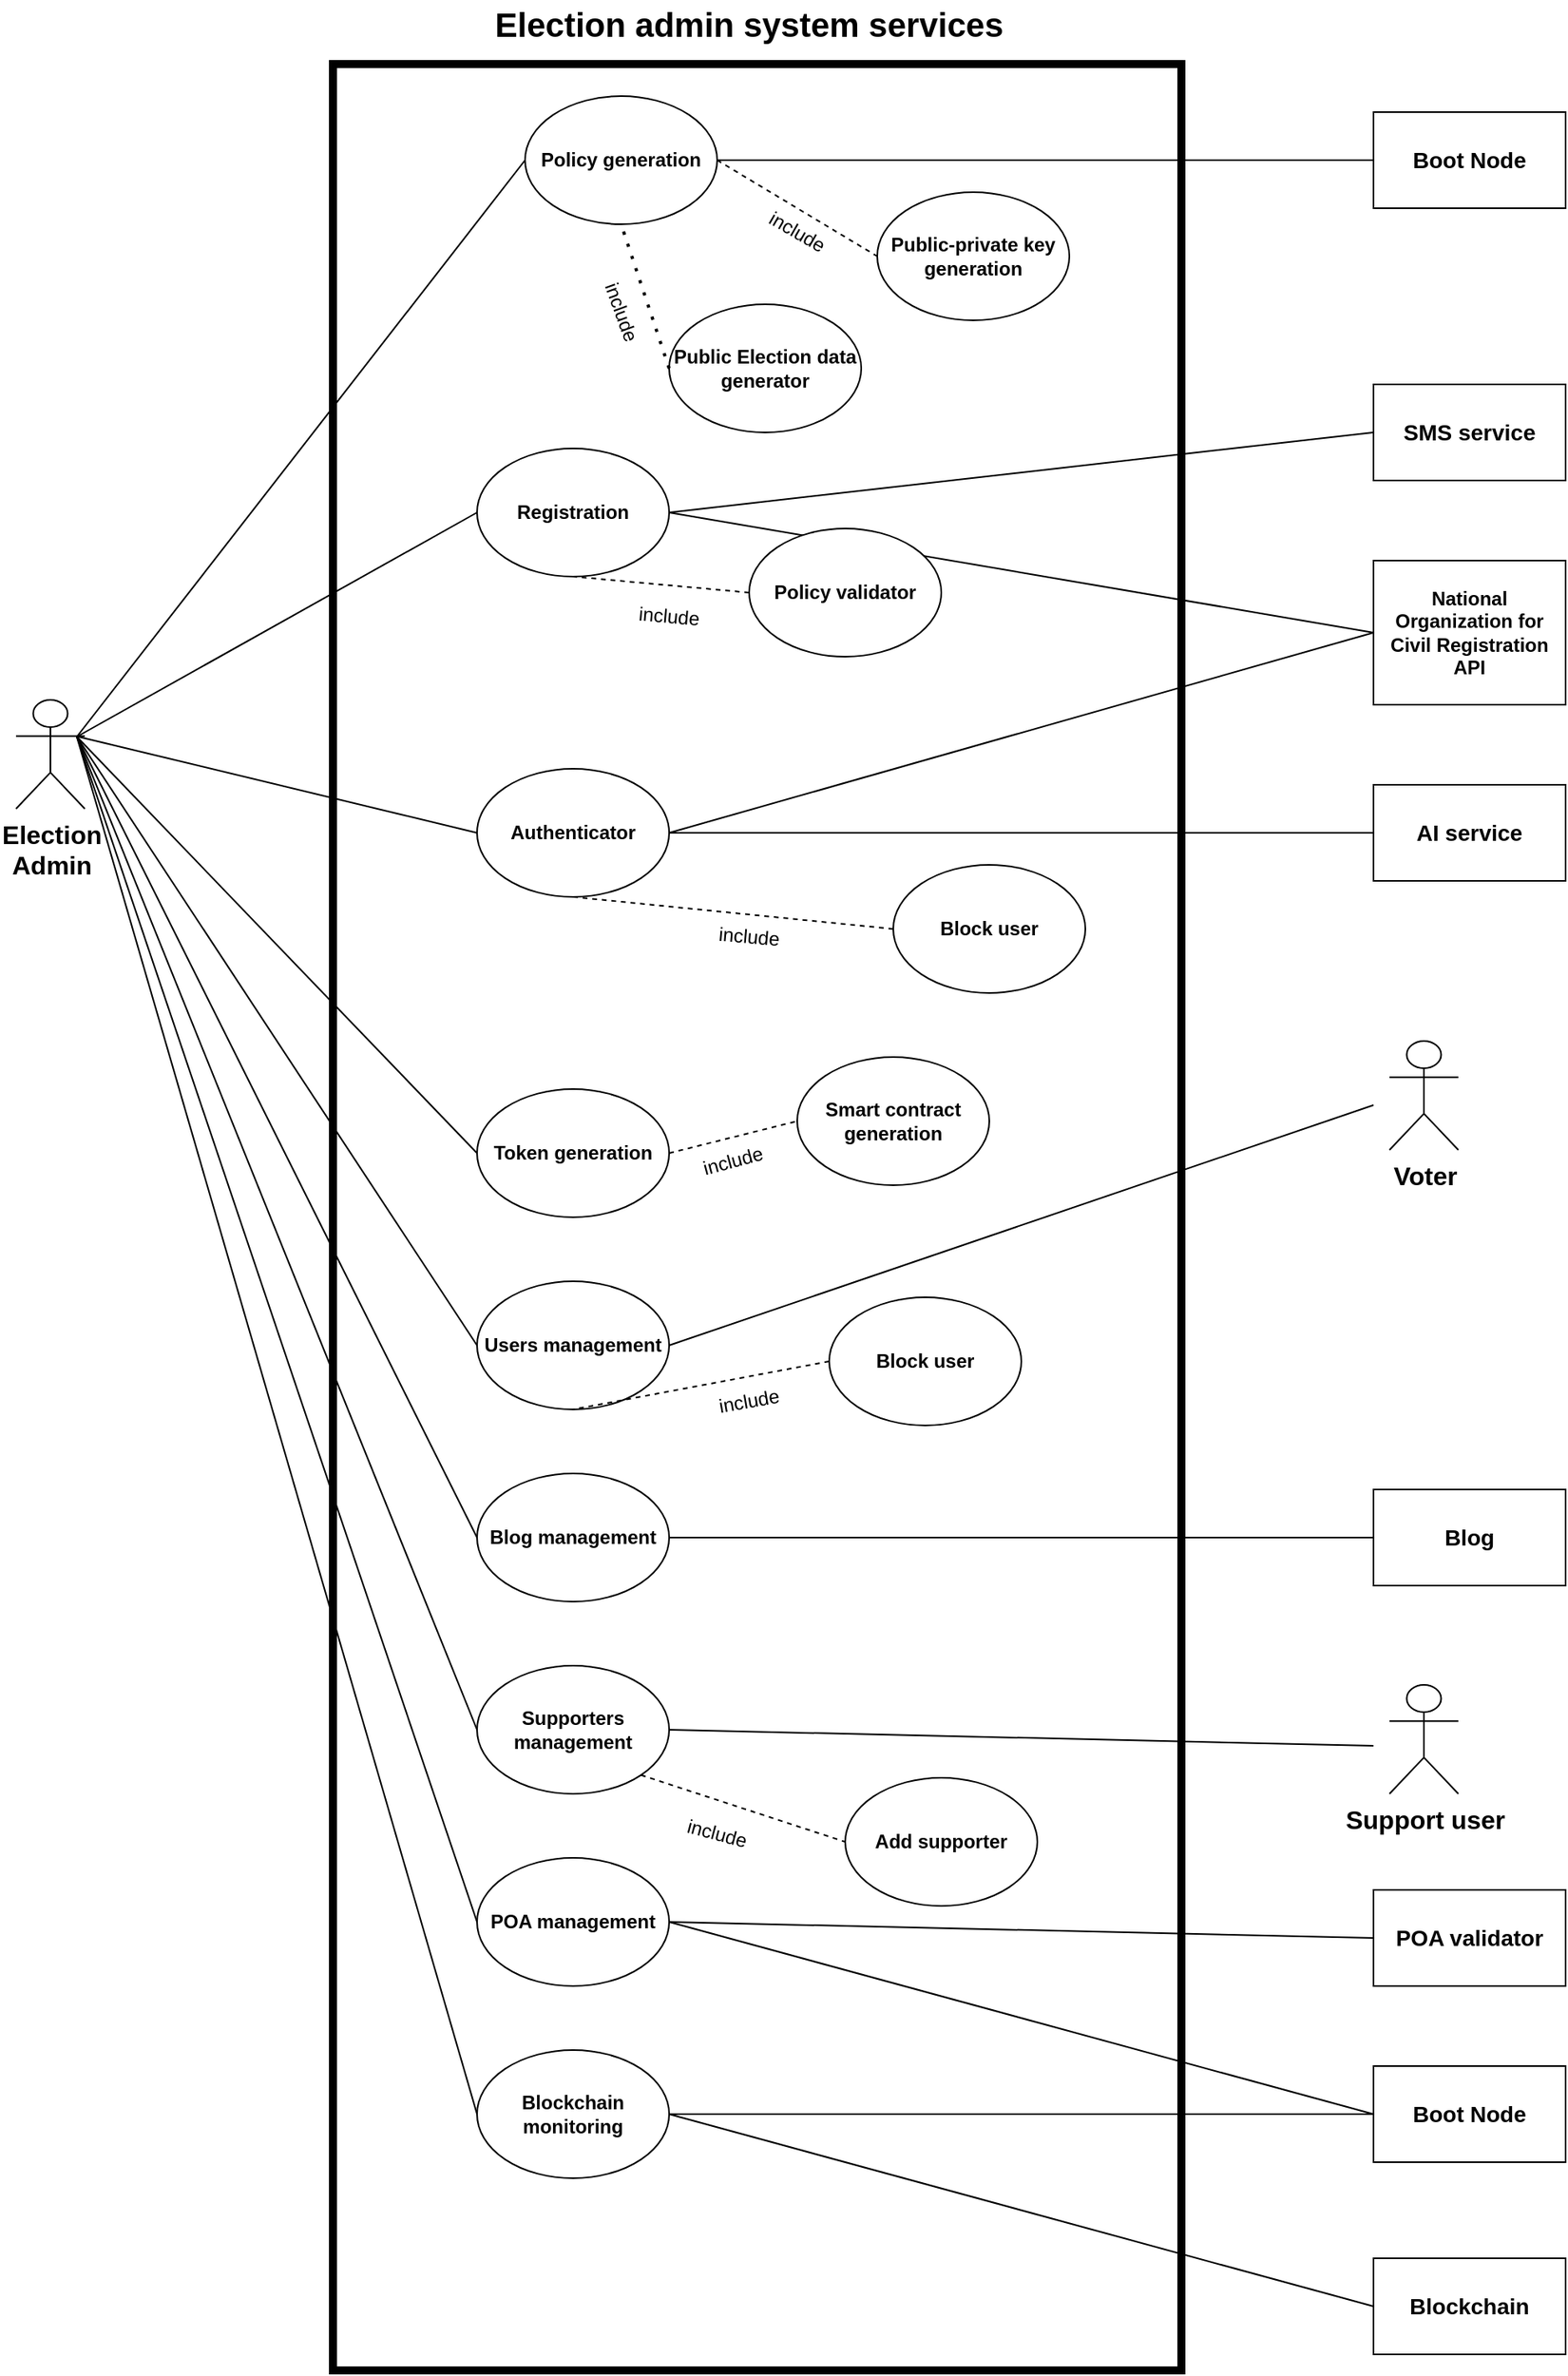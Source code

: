 <mxfile version="25.0.1">
  <diagram name="Page-1" id="ATfXu8jkNSImCt0j8Cfg">
    <mxGraphModel dx="1173" dy="1795" grid="1" gridSize="10" guides="1" tooltips="1" connect="1" arrows="1" fold="1" page="1" pageScale="1" pageWidth="850" pageHeight="1100" math="0" shadow="0">
      <root>
        <mxCell id="0" />
        <mxCell id="1" parent="0" />
        <mxCell id="P-7HhU2dx_47wgBdvO1a-7" value="" style="rounded=0;whiteSpace=wrap;html=1;fillColor=none;strokeWidth=5;" parent="1" vertex="1">
          <mxGeometry x="230" y="-40" width="530" height="1440" as="geometry" />
        </mxCell>
        <mxCell id="1GnM5Je0mjcqMMnKxtjH-3" value="&lt;b&gt;Registration&lt;/b&gt;" style="ellipse;whiteSpace=wrap;html=1;" parent="1" vertex="1">
          <mxGeometry x="320" y="200" width="120" height="80" as="geometry" />
        </mxCell>
        <mxCell id="1GnM5Je0mjcqMMnKxtjH-4" value="&lt;b&gt;Authenticator&lt;/b&gt;" style="ellipse;whiteSpace=wrap;html=1;" parent="1" vertex="1">
          <mxGeometry x="320" y="400" width="120" height="80" as="geometry" />
        </mxCell>
        <mxCell id="1GnM5Je0mjcqMMnKxtjH-8" value="" style="endArrow=none;html=1;rounded=0;entryX=0;entryY=0.5;entryDx=0;entryDy=0;" parent="1" target="1GnM5Je0mjcqMMnKxtjH-3" edge="1">
          <mxGeometry width="50" height="50" relative="1" as="geometry">
            <mxPoint x="70" y="380" as="sourcePoint" />
            <mxPoint x="210" y="360" as="targetPoint" />
          </mxGeometry>
        </mxCell>
        <mxCell id="1GnM5Je0mjcqMMnKxtjH-11" value="" style="endArrow=none;html=1;rounded=0;entryX=0;entryY=0.5;entryDx=0;entryDy=0;" parent="1" target="1GnM5Je0mjcqMMnKxtjH-4" edge="1">
          <mxGeometry width="50" height="50" relative="1" as="geometry">
            <mxPoint x="71" y="380" as="sourcePoint" />
            <mxPoint x="190" y="460" as="targetPoint" />
          </mxGeometry>
        </mxCell>
        <mxCell id="P-7HhU2dx_47wgBdvO1a-6" value="&lt;span style=&quot;font-size: 16px;&quot;&gt;&lt;b&gt;Voter&lt;/b&gt;&lt;/span&gt;" style="shape=umlActor;verticalLabelPosition=bottom;verticalAlign=top;html=1;outlineConnect=0;" parent="1" vertex="1">
          <mxGeometry x="890" y="570" width="43" height="68" as="geometry" />
        </mxCell>
        <mxCell id="P-7HhU2dx_47wgBdvO1a-10" value="&lt;b&gt;&lt;font style=&quot;font-size: 21px;&quot;&gt;Election admin system services&lt;/font&gt;&lt;/b&gt;" style="text;html=1;align=center;verticalAlign=middle;whiteSpace=wrap;rounded=0;" parent="1" vertex="1">
          <mxGeometry x="230" y="-80" width="520" height="30" as="geometry" />
        </mxCell>
        <mxCell id="P-7HhU2dx_47wgBdvO1a-23" value="&lt;span class=&quot;fontstyle0&quot;&gt;&lt;b&gt;&lt;font style=&quot;font-size: 14px;&quot;&gt;SMS service&lt;/font&gt;&lt;/b&gt;&lt;/span&gt;" style="rounded=0;whiteSpace=wrap;html=1;" parent="1" vertex="1">
          <mxGeometry x="880" y="160" width="120" height="60" as="geometry" />
        </mxCell>
        <mxCell id="P-7HhU2dx_47wgBdvO1a-24" value="" style="endArrow=none;html=1;rounded=0;exitX=1;exitY=0.5;exitDx=0;exitDy=0;entryX=0;entryY=0.5;entryDx=0;entryDy=0;" parent="1" source="1GnM5Je0mjcqMMnKxtjH-3" target="P-7HhU2dx_47wgBdvO1a-23" edge="1">
          <mxGeometry width="50" height="50" relative="1" as="geometry">
            <mxPoint x="510" y="300" as="sourcePoint" />
            <mxPoint x="650" y="320" as="targetPoint" />
          </mxGeometry>
        </mxCell>
        <mxCell id="P-7HhU2dx_47wgBdvO1a-25" value="&lt;table class=&quot;NormalTable&quot;&gt;&lt;tbody&gt;&lt;tr&gt;&lt;td width=&quot;108&quot;&gt;&lt;span class=&quot;fontstyle0&quot;&gt;&lt;b&gt;National Organization for Civil Registration API&lt;/b&gt;&lt;/span&gt;&lt;/td&gt;&lt;/tr&gt;&lt;/tbody&gt;&lt;/table&gt;" style="rounded=0;whiteSpace=wrap;html=1;" parent="1" vertex="1">
          <mxGeometry x="880" y="270" width="120" height="90" as="geometry" />
        </mxCell>
        <mxCell id="P-7HhU2dx_47wgBdvO1a-54" value="&lt;b&gt;Policy generation&lt;/b&gt;" style="ellipse;whiteSpace=wrap;html=1;" parent="1" vertex="1">
          <mxGeometry x="350" y="-20" width="120" height="80" as="geometry" />
        </mxCell>
        <mxCell id="P-7HhU2dx_47wgBdvO1a-55" value="" style="endArrow=none;html=1;rounded=0;entryX=0;entryY=0.5;entryDx=0;entryDy=0;" parent="1" target="P-7HhU2dx_47wgBdvO1a-54" edge="1">
          <mxGeometry width="50" height="50" relative="1" as="geometry">
            <mxPoint x="70" y="380" as="sourcePoint" />
            <mxPoint x="180" y="150" as="targetPoint" />
          </mxGeometry>
        </mxCell>
        <mxCell id="P-7HhU2dx_47wgBdvO1a-56" value="" style="endArrow=none;html=1;rounded=0;exitX=1;exitY=0.5;exitDx=0;exitDy=0;entryX=0;entryY=0.5;entryDx=0;entryDy=0;" parent="1" source="1GnM5Je0mjcqMMnKxtjH-3" target="P-7HhU2dx_47wgBdvO1a-25" edge="1">
          <mxGeometry width="50" height="50" relative="1" as="geometry">
            <mxPoint x="700" y="180" as="sourcePoint" />
            <mxPoint x="750" y="130" as="targetPoint" />
          </mxGeometry>
        </mxCell>
        <mxCell id="P-7HhU2dx_47wgBdvO1a-57" value="&lt;b&gt;Policy validator&lt;/b&gt;" style="ellipse;whiteSpace=wrap;html=1;" parent="1" vertex="1">
          <mxGeometry x="490" y="250" width="120" height="80" as="geometry" />
        </mxCell>
        <mxCell id="P-7HhU2dx_47wgBdvO1a-58" value="" style="endArrow=none;dashed=1;html=1;rounded=0;entryX=0.5;entryY=1;entryDx=0;entryDy=0;exitX=0;exitY=0.5;exitDx=0;exitDy=0;" parent="1" source="P-7HhU2dx_47wgBdvO1a-57" target="1GnM5Je0mjcqMMnKxtjH-3" edge="1">
          <mxGeometry width="50" height="50" relative="1" as="geometry">
            <mxPoint x="410" y="260" as="sourcePoint" />
            <mxPoint x="460" y="210" as="targetPoint" />
          </mxGeometry>
        </mxCell>
        <mxCell id="P-7HhU2dx_47wgBdvO1a-59" value="&lt;span class=&quot;fontstyle0&quot;&gt;&lt;b&gt;&lt;font style=&quot;font-size: 14px;&quot;&gt;AI service&lt;/font&gt;&lt;/b&gt;&lt;/span&gt;" style="rounded=0;whiteSpace=wrap;html=1;" parent="1" vertex="1">
          <mxGeometry x="880" y="410" width="120" height="60" as="geometry" />
        </mxCell>
        <mxCell id="P-7HhU2dx_47wgBdvO1a-60" value="" style="endArrow=none;html=1;rounded=0;entryX=0;entryY=0.5;entryDx=0;entryDy=0;exitX=1;exitY=0.5;exitDx=0;exitDy=0;" parent="1" source="1GnM5Je0mjcqMMnKxtjH-4" target="P-7HhU2dx_47wgBdvO1a-59" edge="1">
          <mxGeometry width="50" height="50" relative="1" as="geometry">
            <mxPoint x="520" y="290" as="sourcePoint" />
            <mxPoint x="570" y="240" as="targetPoint" />
          </mxGeometry>
        </mxCell>
        <mxCell id="P-7HhU2dx_47wgBdvO1a-61" value="" style="endArrow=none;html=1;rounded=0;exitX=1;exitY=0.5;exitDx=0;exitDy=0;entryX=0;entryY=0.5;entryDx=0;entryDy=0;" parent="1" source="1GnM5Je0mjcqMMnKxtjH-4" target="P-7HhU2dx_47wgBdvO1a-25" edge="1">
          <mxGeometry width="50" height="50" relative="1" as="geometry">
            <mxPoint x="640" y="270" as="sourcePoint" />
            <mxPoint x="690" y="220" as="targetPoint" />
          </mxGeometry>
        </mxCell>
        <mxCell id="P-7HhU2dx_47wgBdvO1a-62" value="&lt;b&gt;Token generation&lt;/b&gt;" style="ellipse;whiteSpace=wrap;html=1;" parent="1" vertex="1">
          <mxGeometry x="320" y="600" width="120" height="80" as="geometry" />
        </mxCell>
        <mxCell id="P-7HhU2dx_47wgBdvO1a-63" value="&lt;b&gt;Smart contract generation&lt;/b&gt;" style="ellipse;whiteSpace=wrap;html=1;" parent="1" vertex="1">
          <mxGeometry x="520" y="580" width="120" height="80" as="geometry" />
        </mxCell>
        <mxCell id="P-7HhU2dx_47wgBdvO1a-64" value="" style="endArrow=none;dashed=1;html=1;rounded=0;entryX=0;entryY=0.5;entryDx=0;entryDy=0;exitX=1;exitY=0.5;exitDx=0;exitDy=0;" parent="1" source="P-7HhU2dx_47wgBdvO1a-62" target="P-7HhU2dx_47wgBdvO1a-63" edge="1">
          <mxGeometry width="50" height="50" relative="1" as="geometry">
            <mxPoint x="470" y="560" as="sourcePoint" />
            <mxPoint x="520" y="510" as="targetPoint" />
          </mxGeometry>
        </mxCell>
        <mxCell id="P-7HhU2dx_47wgBdvO1a-65" value="" style="endArrow=none;html=1;rounded=0;exitX=0;exitY=0.5;exitDx=0;exitDy=0;" parent="1" source="P-7HhU2dx_47wgBdvO1a-62" edge="1">
          <mxGeometry width="50" height="50" relative="1" as="geometry">
            <mxPoint x="100" y="560" as="sourcePoint" />
            <mxPoint x="70" y="380" as="targetPoint" />
          </mxGeometry>
        </mxCell>
        <mxCell id="P-7HhU2dx_47wgBdvO1a-66" value="&lt;b&gt;Users management&lt;/b&gt;" style="ellipse;whiteSpace=wrap;html=1;" parent="1" vertex="1">
          <mxGeometry x="320" y="720" width="120" height="80" as="geometry" />
        </mxCell>
        <mxCell id="P-7HhU2dx_47wgBdvO1a-68" value="" style="endArrow=none;html=1;rounded=0;exitX=0;exitY=0.5;exitDx=0;exitDy=0;" parent="1" source="P-7HhU2dx_47wgBdvO1a-66" edge="1">
          <mxGeometry width="50" height="50" relative="1" as="geometry">
            <mxPoint x="110" y="560" as="sourcePoint" />
            <mxPoint x="70" y="380" as="targetPoint" />
          </mxGeometry>
        </mxCell>
        <mxCell id="P-7HhU2dx_47wgBdvO1a-69" value="" style="endArrow=none;html=1;rounded=0;exitX=1;exitY=0.5;exitDx=0;exitDy=0;entryX=0;entryY=0.5;entryDx=0;entryDy=0;" parent="1" source="P-7HhU2dx_47wgBdvO1a-66" edge="1">
          <mxGeometry width="50" height="50" relative="1" as="geometry">
            <mxPoint x="530" y="630" as="sourcePoint" />
            <mxPoint x="880" y="610" as="targetPoint" />
          </mxGeometry>
        </mxCell>
        <mxCell id="P-7HhU2dx_47wgBdvO1a-70" value="&lt;b&gt;Block user&lt;/b&gt;" style="ellipse;whiteSpace=wrap;html=1;" parent="1" vertex="1">
          <mxGeometry x="540" y="730" width="120" height="80" as="geometry" />
        </mxCell>
        <mxCell id="P-7HhU2dx_47wgBdvO1a-71" value="" style="endArrow=none;dashed=1;html=1;rounded=0;entryX=0.5;entryY=1;entryDx=0;entryDy=0;exitX=0;exitY=0.5;exitDx=0;exitDy=0;" parent="1" source="P-7HhU2dx_47wgBdvO1a-70" target="P-7HhU2dx_47wgBdvO1a-66" edge="1">
          <mxGeometry width="50" height="50" relative="1" as="geometry">
            <mxPoint x="430" y="730" as="sourcePoint" />
            <mxPoint x="480" y="680" as="targetPoint" />
          </mxGeometry>
        </mxCell>
        <mxCell id="P-7HhU2dx_47wgBdvO1a-72" value="&lt;b&gt;Blog management&lt;/b&gt;" style="ellipse;whiteSpace=wrap;html=1;" parent="1" vertex="1">
          <mxGeometry x="320" y="840" width="120" height="80" as="geometry" />
        </mxCell>
        <mxCell id="P-7HhU2dx_47wgBdvO1a-73" value="&lt;b&gt;Supporters management&lt;/b&gt;" style="ellipse;whiteSpace=wrap;html=1;" parent="1" vertex="1">
          <mxGeometry x="320" y="960" width="120" height="80" as="geometry" />
        </mxCell>
        <mxCell id="P-7HhU2dx_47wgBdvO1a-74" value="" style="endArrow=none;html=1;rounded=0;exitX=0;exitY=0.5;exitDx=0;exitDy=0;" parent="1" source="P-7HhU2dx_47wgBdvO1a-72" edge="1">
          <mxGeometry width="50" height="50" relative="1" as="geometry">
            <mxPoint x="130" y="720" as="sourcePoint" />
            <mxPoint x="70" y="380" as="targetPoint" />
          </mxGeometry>
        </mxCell>
        <mxCell id="P-7HhU2dx_47wgBdvO1a-75" value="" style="endArrow=none;html=1;rounded=0;exitX=0;exitY=0.5;exitDx=0;exitDy=0;" parent="1" source="P-7HhU2dx_47wgBdvO1a-73" edge="1">
          <mxGeometry width="50" height="50" relative="1" as="geometry">
            <mxPoint x="110" y="740" as="sourcePoint" />
            <mxPoint x="70" y="380" as="targetPoint" />
          </mxGeometry>
        </mxCell>
        <mxCell id="P-7HhU2dx_47wgBdvO1a-76" value="&lt;span class=&quot;fontstyle0&quot;&gt;&lt;b&gt;&lt;font style=&quot;font-size: 14px;&quot;&gt;Blog&lt;/font&gt;&lt;/b&gt;&lt;/span&gt;" style="rounded=0;whiteSpace=wrap;html=1;" parent="1" vertex="1">
          <mxGeometry x="880" y="850" width="120" height="60" as="geometry" />
        </mxCell>
        <mxCell id="P-7HhU2dx_47wgBdvO1a-78" value="" style="endArrow=none;html=1;rounded=0;exitX=1;exitY=0.5;exitDx=0;exitDy=0;entryX=0;entryY=0.5;entryDx=0;entryDy=0;" parent="1" source="P-7HhU2dx_47wgBdvO1a-72" target="P-7HhU2dx_47wgBdvO1a-76" edge="1">
          <mxGeometry width="50" height="50" relative="1" as="geometry">
            <mxPoint x="620" y="800" as="sourcePoint" />
            <mxPoint x="670" y="750" as="targetPoint" />
          </mxGeometry>
        </mxCell>
        <mxCell id="P-7HhU2dx_47wgBdvO1a-79" value="" style="endArrow=none;html=1;rounded=0;exitX=1;exitY=0.5;exitDx=0;exitDy=0;entryX=0;entryY=0.5;entryDx=0;entryDy=0;" parent="1" source="P-7HhU2dx_47wgBdvO1a-73" edge="1">
          <mxGeometry width="50" height="50" relative="1" as="geometry">
            <mxPoint x="610" y="850" as="sourcePoint" />
            <mxPoint x="880" y="1010" as="targetPoint" />
          </mxGeometry>
        </mxCell>
        <mxCell id="P-7HhU2dx_47wgBdvO1a-80" value="&lt;b&gt;Public-private key generation&lt;/b&gt;" style="ellipse;whiteSpace=wrap;html=1;" parent="1" vertex="1">
          <mxGeometry x="570" y="40" width="120" height="80" as="geometry" />
        </mxCell>
        <mxCell id="P-7HhU2dx_47wgBdvO1a-81" value="" style="endArrow=none;dashed=1;html=1;rounded=0;entryX=0;entryY=0.5;entryDx=0;entryDy=0;exitX=1;exitY=0.5;exitDx=0;exitDy=0;" parent="1" source="P-7HhU2dx_47wgBdvO1a-54" target="P-7HhU2dx_47wgBdvO1a-80" edge="1">
          <mxGeometry width="50" height="50" relative="1" as="geometry">
            <mxPoint x="480" y="80" as="sourcePoint" />
            <mxPoint x="530" y="30" as="targetPoint" />
          </mxGeometry>
        </mxCell>
        <mxCell id="P-7HhU2dx_47wgBdvO1a-82" value="include" style="text;html=1;align=center;verticalAlign=middle;whiteSpace=wrap;rounded=0;rotation=30;" parent="1" vertex="1">
          <mxGeometry x="490" y="50" width="60" height="30" as="geometry" />
        </mxCell>
        <mxCell id="P-7HhU2dx_47wgBdvO1a-83" value="include" style="text;html=1;align=center;verticalAlign=middle;whiteSpace=wrap;rounded=0;rotation=5;" parent="1" vertex="1">
          <mxGeometry x="410" y="290" width="60" height="30" as="geometry" />
        </mxCell>
        <mxCell id="P-7HhU2dx_47wgBdvO1a-84" value="include" style="text;html=1;align=center;verticalAlign=middle;whiteSpace=wrap;rounded=0;rotation=-15;" parent="1" vertex="1">
          <mxGeometry x="450" y="630" width="60" height="30" as="geometry" />
        </mxCell>
        <mxCell id="P-7HhU2dx_47wgBdvO1a-85" value="include" style="text;html=1;align=center;verticalAlign=middle;whiteSpace=wrap;rounded=0;rotation=-10;" parent="1" vertex="1">
          <mxGeometry x="460" y="780" width="60" height="30" as="geometry" />
        </mxCell>
        <mxCell id="u6s-FKn1VOjwXP9APNP4-1" value="&lt;b&gt;POA management&lt;/b&gt;" style="ellipse;whiteSpace=wrap;html=1;" parent="1" vertex="1">
          <mxGeometry x="320" y="1080" width="120" height="80" as="geometry" />
        </mxCell>
        <mxCell id="u6s-FKn1VOjwXP9APNP4-2" value="&lt;span class=&quot;fontstyle0&quot;&gt;&lt;b&gt;&lt;font style=&quot;font-size: 14px;&quot;&gt;POA validator&lt;/font&gt;&lt;/b&gt;&lt;/span&gt;" style="rounded=0;whiteSpace=wrap;html=1;" parent="1" vertex="1">
          <mxGeometry x="880" y="1100" width="120" height="60" as="geometry" />
        </mxCell>
        <mxCell id="u6s-FKn1VOjwXP9APNP4-3" value="" style="endArrow=none;html=1;rounded=0;exitX=1;exitY=0.5;exitDx=0;exitDy=0;entryX=0;entryY=0.5;entryDx=0;entryDy=0;" parent="1" source="u6s-FKn1VOjwXP9APNP4-1" target="u6s-FKn1VOjwXP9APNP4-2" edge="1">
          <mxGeometry width="50" height="50" relative="1" as="geometry">
            <mxPoint x="640" y="960" as="sourcePoint" />
            <mxPoint x="690" y="910" as="targetPoint" />
          </mxGeometry>
        </mxCell>
        <mxCell id="u6s-FKn1VOjwXP9APNP4-5" value="&lt;span class=&quot;fontstyle0&quot;&gt;&lt;b&gt;&lt;font style=&quot;font-size: 14px;&quot;&gt;Boot Node&lt;/font&gt;&lt;/b&gt;&lt;/span&gt;" style="rounded=0;whiteSpace=wrap;html=1;" parent="1" vertex="1">
          <mxGeometry x="880" y="1210" width="120" height="60" as="geometry" />
        </mxCell>
        <mxCell id="u6s-FKn1VOjwXP9APNP4-7" value="&lt;b&gt;Blockchain monitoring&lt;/b&gt;" style="ellipse;whiteSpace=wrap;html=1;" parent="1" vertex="1">
          <mxGeometry x="320" y="1200" width="120" height="80" as="geometry" />
        </mxCell>
        <mxCell id="u6s-FKn1VOjwXP9APNP4-8" value="&lt;span class=&quot;fontstyle0&quot;&gt;&lt;b&gt;&lt;font style=&quot;font-size: 14px;&quot;&gt;Blockchain&lt;/font&gt;&lt;/b&gt;&lt;/span&gt;" style="rounded=0;whiteSpace=wrap;html=1;" parent="1" vertex="1">
          <mxGeometry x="880" y="1330" width="120" height="60" as="geometry" />
        </mxCell>
        <mxCell id="u6s-FKn1VOjwXP9APNP4-9" value="" style="endArrow=none;html=1;rounded=0;exitX=1;exitY=0.5;exitDx=0;exitDy=0;entryX=0;entryY=0.5;entryDx=0;entryDy=0;" parent="1" source="u6s-FKn1VOjwXP9APNP4-7" target="u6s-FKn1VOjwXP9APNP4-8" edge="1">
          <mxGeometry width="50" height="50" relative="1" as="geometry">
            <mxPoint x="570" y="1210" as="sourcePoint" />
            <mxPoint x="620" y="1160" as="targetPoint" />
          </mxGeometry>
        </mxCell>
        <mxCell id="u6s-FKn1VOjwXP9APNP4-10" value="" style="endArrow=none;html=1;rounded=0;exitX=0;exitY=0.5;exitDx=0;exitDy=0;" parent="1" source="u6s-FKn1VOjwXP9APNP4-1" edge="1">
          <mxGeometry width="50" height="50" relative="1" as="geometry">
            <mxPoint x="50" y="880" as="sourcePoint" />
            <mxPoint x="70" y="380" as="targetPoint" />
          </mxGeometry>
        </mxCell>
        <mxCell id="u6s-FKn1VOjwXP9APNP4-12" value="" style="endArrow=none;html=1;rounded=0;exitX=0;exitY=0.5;exitDx=0;exitDy=0;" parent="1" source="u6s-FKn1VOjwXP9APNP4-7" edge="1">
          <mxGeometry width="50" height="50" relative="1" as="geometry">
            <mxPoint x="70" y="970" as="sourcePoint" />
            <mxPoint x="70" y="380" as="targetPoint" />
          </mxGeometry>
        </mxCell>
        <mxCell id="ss7gYq1axXLUKfF-rrmN-2" value="&lt;b&gt;Block user&lt;/b&gt;" style="ellipse;whiteSpace=wrap;html=1;" vertex="1" parent="1">
          <mxGeometry x="580" y="460" width="120" height="80" as="geometry" />
        </mxCell>
        <mxCell id="ss7gYq1axXLUKfF-rrmN-3" value="" style="endArrow=none;dashed=1;html=1;rounded=0;entryX=0;entryY=0.5;entryDx=0;entryDy=0;exitX=0.5;exitY=1;exitDx=0;exitDy=0;" edge="1" parent="1" source="1GnM5Je0mjcqMMnKxtjH-4" target="ss7gYq1axXLUKfF-rrmN-2">
          <mxGeometry width="50" height="50" relative="1" as="geometry">
            <mxPoint x="370" y="560" as="sourcePoint" />
            <mxPoint x="420" y="510" as="targetPoint" />
          </mxGeometry>
        </mxCell>
        <mxCell id="ss7gYq1axXLUKfF-rrmN-4" value="&lt;b&gt;Public Election data generator&lt;/b&gt;" style="ellipse;whiteSpace=wrap;html=1;" vertex="1" parent="1">
          <mxGeometry x="440" y="110" width="120" height="80" as="geometry" />
        </mxCell>
        <mxCell id="ss7gYq1axXLUKfF-rrmN-5" value="" style="endArrow=none;dashed=1;html=1;dashPattern=1 3;strokeWidth=2;rounded=0;entryX=0.5;entryY=1;entryDx=0;entryDy=0;exitX=0;exitY=0.5;exitDx=0;exitDy=0;" edge="1" parent="1" source="ss7gYq1axXLUKfF-rrmN-4" target="P-7HhU2dx_47wgBdvO1a-54">
          <mxGeometry width="50" height="50" relative="1" as="geometry">
            <mxPoint x="360" y="160" as="sourcePoint" />
            <mxPoint x="410" y="110" as="targetPoint" />
          </mxGeometry>
        </mxCell>
        <mxCell id="ss7gYq1axXLUKfF-rrmN-6" value="&lt;span class=&quot;fontstyle0&quot;&gt;&lt;b&gt;&lt;font style=&quot;font-size: 14px;&quot;&gt;Boot Node&lt;/font&gt;&lt;/b&gt;&lt;/span&gt;" style="rounded=0;whiteSpace=wrap;html=1;" vertex="1" parent="1">
          <mxGeometry x="880" y="-10" width="120" height="60" as="geometry" />
        </mxCell>
        <mxCell id="ss7gYq1axXLUKfF-rrmN-7" value="" style="endArrow=none;html=1;rounded=0;entryX=0;entryY=0.5;entryDx=0;entryDy=0;exitX=1;exitY=0.5;exitDx=0;exitDy=0;" edge="1" parent="1" source="P-7HhU2dx_47wgBdvO1a-54" target="ss7gYq1axXLUKfF-rrmN-6">
          <mxGeometry width="50" height="50" relative="1" as="geometry">
            <mxPoint x="770" y="-70" as="sourcePoint" />
            <mxPoint x="820" y="-120" as="targetPoint" />
          </mxGeometry>
        </mxCell>
        <mxCell id="ss7gYq1axXLUKfF-rrmN-8" value="include" style="text;html=1;align=center;verticalAlign=middle;whiteSpace=wrap;rounded=0;rotation=70;" vertex="1" parent="1">
          <mxGeometry x="380" y="100" width="60" height="30" as="geometry" />
        </mxCell>
        <mxCell id="ss7gYq1axXLUKfF-rrmN-11" value="include" style="text;html=1;align=center;verticalAlign=middle;whiteSpace=wrap;rounded=0;rotation=5;" vertex="1" parent="1">
          <mxGeometry x="460" y="490" width="60" height="30" as="geometry" />
        </mxCell>
        <mxCell id="ss7gYq1axXLUKfF-rrmN-12" value="" style="endArrow=none;html=1;rounded=0;entryX=0;entryY=0.5;entryDx=0;entryDy=0;exitX=1;exitY=0.5;exitDx=0;exitDy=0;" edge="1" parent="1" source="u6s-FKn1VOjwXP9APNP4-7" target="u6s-FKn1VOjwXP9APNP4-5">
          <mxGeometry width="50" height="50" relative="1" as="geometry">
            <mxPoint x="580" y="1210" as="sourcePoint" />
            <mxPoint x="630" y="1160" as="targetPoint" />
          </mxGeometry>
        </mxCell>
        <mxCell id="ss7gYq1axXLUKfF-rrmN-13" value="" style="endArrow=none;html=1;rounded=0;entryX=0;entryY=0.5;entryDx=0;entryDy=0;exitX=1;exitY=0.5;exitDx=0;exitDy=0;" edge="1" parent="1" source="u6s-FKn1VOjwXP9APNP4-1" target="u6s-FKn1VOjwXP9APNP4-5">
          <mxGeometry width="50" height="50" relative="1" as="geometry">
            <mxPoint x="550" y="1200" as="sourcePoint" />
            <mxPoint x="600" y="1150" as="targetPoint" />
          </mxGeometry>
        </mxCell>
        <mxCell id="ss7gYq1axXLUKfF-rrmN-14" value="&lt;b&gt;Add supporter&lt;/b&gt;" style="ellipse;whiteSpace=wrap;html=1;" vertex="1" parent="1">
          <mxGeometry x="550" y="1030" width="120" height="80" as="geometry" />
        </mxCell>
        <mxCell id="ss7gYq1axXLUKfF-rrmN-15" value="" style="endArrow=none;dashed=1;html=1;rounded=0;entryX=0;entryY=0.5;entryDx=0;entryDy=0;exitX=1;exitY=1;exitDx=0;exitDy=0;" edge="1" parent="1" source="P-7HhU2dx_47wgBdvO1a-73" target="ss7gYq1axXLUKfF-rrmN-14">
          <mxGeometry width="50" height="50" relative="1" as="geometry">
            <mxPoint x="470" y="1060" as="sourcePoint" />
            <mxPoint x="520" y="1010" as="targetPoint" />
          </mxGeometry>
        </mxCell>
        <mxCell id="ss7gYq1axXLUKfF-rrmN-16" value="include" style="text;html=1;align=center;verticalAlign=middle;whiteSpace=wrap;rounded=0;rotation=15;" vertex="1" parent="1">
          <mxGeometry x="440" y="1050" width="60" height="30" as="geometry" />
        </mxCell>
        <mxCell id="ss7gYq1axXLUKfF-rrmN-17" value="&lt;b&gt;&lt;font style=&quot;font-size: 16px;&quot;&gt;Election&lt;/font&gt;&lt;/b&gt;&lt;div&gt;&lt;b&gt;&lt;font style=&quot;font-size: 16px;&quot;&gt;Admin&lt;/font&gt;&lt;/b&gt;&lt;/div&gt;" style="shape=umlActor;verticalLabelPosition=bottom;verticalAlign=top;html=1;outlineConnect=0;" vertex="1" parent="1">
          <mxGeometry x="32" y="357" width="43" height="68" as="geometry" />
        </mxCell>
        <mxCell id="ss7gYq1axXLUKfF-rrmN-20" value="&lt;span style=&quot;font-size: 16px;&quot;&gt;&lt;b&gt;Support user&lt;/b&gt;&lt;/span&gt;" style="shape=umlActor;verticalLabelPosition=bottom;verticalAlign=top;html=1;outlineConnect=0;" vertex="1" parent="1">
          <mxGeometry x="890" y="972" width="43" height="68" as="geometry" />
        </mxCell>
      </root>
    </mxGraphModel>
  </diagram>
</mxfile>
